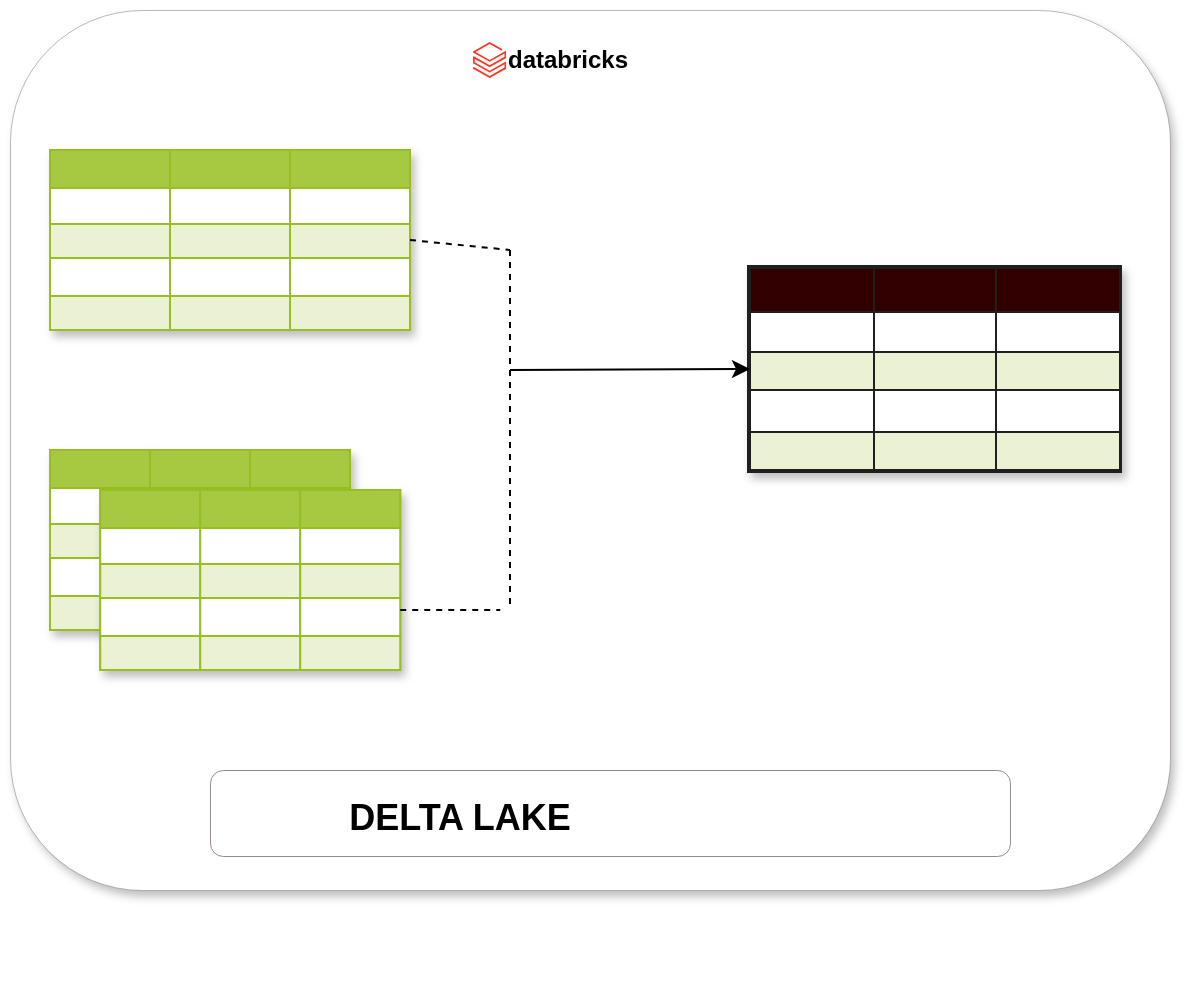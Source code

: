 <mxfile version="23.1.7" type="github">
  <diagram name="Page-1" id="fZ6psMWweICqWGpPFMGe">
    <mxGraphModel dx="1506" dy="908" grid="1" gridSize="10" guides="1" tooltips="1" connect="1" arrows="1" fold="1" page="1" pageScale="1" pageWidth="827" pageHeight="1169" math="0" shadow="0">
      <root>
        <mxCell id="0" />
        <mxCell id="1" parent="0" />
        <UserObject label="" link="https://avatars.githubusercontent.com/u/39938107?v=4" id="duEpT1VVlrIcYjsTAH1F-1">
          <mxCell style="rounded=1;whiteSpace=wrap;html=1;shadow=1;strokeColor=#806f6f;strokeWidth=0.25;" vertex="1" parent="1">
            <mxGeometry x="360" y="320" width="580" height="440" as="geometry" />
          </mxCell>
        </UserObject>
        <mxCell id="duEpT1VVlrIcYjsTAH1F-2" value="" style="image;aspect=fixed;html=1;points=[];align=center;fontSize=12;image=img/lib/azure2/analytics/Azure_Databricks.svg;" vertex="1" parent="1">
          <mxGeometry x="591.5" y="336" width="16.62" height="18" as="geometry" />
        </mxCell>
        <mxCell id="duEpT1VVlrIcYjsTAH1F-3" value="&lt;b&gt;databricks&lt;/b&gt;" style="text;html=1;align=center;verticalAlign=middle;whiteSpace=wrap;rounded=0;" vertex="1" parent="1">
          <mxGeometry x="608.5" y="330" width="60" height="30" as="geometry" />
        </mxCell>
        <mxCell id="duEpT1VVlrIcYjsTAH1F-4" value="Assets" style="childLayout=tableLayout;recursiveResize=0;strokeColor=#98bf21;fillColor=#A7C942;shadow=1;" vertex="1" parent="1">
          <mxGeometry x="380" y="390" width="180" height="90" as="geometry" />
        </mxCell>
        <mxCell id="duEpT1VVlrIcYjsTAH1F-5" style="shape=tableRow;horizontal=0;startSize=0;swimlaneHead=0;swimlaneBody=0;top=0;left=0;bottom=0;right=0;dropTarget=0;collapsible=0;recursiveResize=0;expand=0;fontStyle=0;strokeColor=inherit;fillColor=#ffffff;" vertex="1" parent="duEpT1VVlrIcYjsTAH1F-4">
          <mxGeometry width="180" height="19" as="geometry" />
        </mxCell>
        <mxCell id="duEpT1VVlrIcYjsTAH1F-6" value="" style="connectable=0;recursiveResize=0;strokeColor=inherit;fillColor=#A7C942;align=center;fontStyle=1;fontColor=#FFFFFF;html=1;" vertex="1" parent="duEpT1VVlrIcYjsTAH1F-5">
          <mxGeometry width="60" height="19" as="geometry">
            <mxRectangle width="60" height="19" as="alternateBounds" />
          </mxGeometry>
        </mxCell>
        <mxCell id="duEpT1VVlrIcYjsTAH1F-7" value="" style="connectable=0;recursiveResize=0;strokeColor=inherit;fillColor=#A7C942;align=center;fontStyle=1;fontColor=#FFFFFF;html=1;" vertex="1" parent="duEpT1VVlrIcYjsTAH1F-5">
          <mxGeometry x="60" width="60" height="19" as="geometry">
            <mxRectangle width="60" height="19" as="alternateBounds" />
          </mxGeometry>
        </mxCell>
        <mxCell id="duEpT1VVlrIcYjsTAH1F-8" value="" style="connectable=0;recursiveResize=0;strokeColor=inherit;fillColor=#A7C942;align=center;fontStyle=1;fontColor=#FFFFFF;html=1;" vertex="1" parent="duEpT1VVlrIcYjsTAH1F-5">
          <mxGeometry x="120" width="60" height="19" as="geometry">
            <mxRectangle width="60" height="19" as="alternateBounds" />
          </mxGeometry>
        </mxCell>
        <mxCell id="duEpT1VVlrIcYjsTAH1F-9" value="" style="shape=tableRow;horizontal=0;startSize=0;swimlaneHead=0;swimlaneBody=0;top=0;left=0;bottom=0;right=0;dropTarget=0;collapsible=0;recursiveResize=0;expand=0;fontStyle=0;strokeColor=inherit;fillColor=#ffffff;" vertex="1" parent="duEpT1VVlrIcYjsTAH1F-4">
          <mxGeometry y="19" width="180" height="18" as="geometry" />
        </mxCell>
        <mxCell id="duEpT1VVlrIcYjsTAH1F-10" value="" style="connectable=0;recursiveResize=0;strokeColor=inherit;fillColor=inherit;align=center;whiteSpace=wrap;html=1;" vertex="1" parent="duEpT1VVlrIcYjsTAH1F-9">
          <mxGeometry width="60" height="18" as="geometry">
            <mxRectangle width="60" height="18" as="alternateBounds" />
          </mxGeometry>
        </mxCell>
        <mxCell id="duEpT1VVlrIcYjsTAH1F-11" value="" style="connectable=0;recursiveResize=0;strokeColor=inherit;fillColor=inherit;align=center;whiteSpace=wrap;html=1;" vertex="1" parent="duEpT1VVlrIcYjsTAH1F-9">
          <mxGeometry x="60" width="60" height="18" as="geometry">
            <mxRectangle width="60" height="18" as="alternateBounds" />
          </mxGeometry>
        </mxCell>
        <mxCell id="duEpT1VVlrIcYjsTAH1F-12" value="" style="connectable=0;recursiveResize=0;strokeColor=inherit;fillColor=inherit;align=center;whiteSpace=wrap;html=1;" vertex="1" parent="duEpT1VVlrIcYjsTAH1F-9">
          <mxGeometry x="120" width="60" height="18" as="geometry">
            <mxRectangle width="60" height="18" as="alternateBounds" />
          </mxGeometry>
        </mxCell>
        <mxCell id="duEpT1VVlrIcYjsTAH1F-13" value="" style="shape=tableRow;horizontal=0;startSize=0;swimlaneHead=0;swimlaneBody=0;top=0;left=0;bottom=0;right=0;dropTarget=0;collapsible=0;recursiveResize=0;expand=0;fontStyle=1;strokeColor=inherit;fillColor=#EAF2D3;" vertex="1" parent="duEpT1VVlrIcYjsTAH1F-4">
          <mxGeometry y="37" width="180" height="17" as="geometry" />
        </mxCell>
        <mxCell id="duEpT1VVlrIcYjsTAH1F-14" value="" style="connectable=0;recursiveResize=0;strokeColor=inherit;fillColor=inherit;whiteSpace=wrap;html=1;" vertex="1" parent="duEpT1VVlrIcYjsTAH1F-13">
          <mxGeometry width="60" height="17" as="geometry">
            <mxRectangle width="60" height="17" as="alternateBounds" />
          </mxGeometry>
        </mxCell>
        <mxCell id="duEpT1VVlrIcYjsTAH1F-15" value="" style="connectable=0;recursiveResize=0;strokeColor=inherit;fillColor=inherit;whiteSpace=wrap;html=1;" vertex="1" parent="duEpT1VVlrIcYjsTAH1F-13">
          <mxGeometry x="60" width="60" height="17" as="geometry">
            <mxRectangle width="60" height="17" as="alternateBounds" />
          </mxGeometry>
        </mxCell>
        <mxCell id="duEpT1VVlrIcYjsTAH1F-16" value="" style="connectable=0;recursiveResize=0;strokeColor=inherit;fillColor=inherit;whiteSpace=wrap;html=1;" vertex="1" parent="duEpT1VVlrIcYjsTAH1F-13">
          <mxGeometry x="120" width="60" height="17" as="geometry">
            <mxRectangle width="60" height="17" as="alternateBounds" />
          </mxGeometry>
        </mxCell>
        <mxCell id="duEpT1VVlrIcYjsTAH1F-17" value="" style="shape=tableRow;horizontal=0;startSize=0;swimlaneHead=0;swimlaneBody=0;top=0;left=0;bottom=0;right=0;dropTarget=0;collapsible=0;recursiveResize=0;expand=0;fontStyle=0;strokeColor=inherit;fillColor=#ffffff;" vertex="1" parent="duEpT1VVlrIcYjsTAH1F-4">
          <mxGeometry y="54" width="180" height="19" as="geometry" />
        </mxCell>
        <mxCell id="duEpT1VVlrIcYjsTAH1F-18" value="" style="connectable=0;recursiveResize=0;strokeColor=inherit;fillColor=inherit;fontStyle=0;align=center;whiteSpace=wrap;html=1;" vertex="1" parent="duEpT1VVlrIcYjsTAH1F-17">
          <mxGeometry width="60" height="19" as="geometry">
            <mxRectangle width="60" height="19" as="alternateBounds" />
          </mxGeometry>
        </mxCell>
        <mxCell id="duEpT1VVlrIcYjsTAH1F-19" value="" style="connectable=0;recursiveResize=0;strokeColor=inherit;fillColor=inherit;fontStyle=0;align=center;whiteSpace=wrap;html=1;" vertex="1" parent="duEpT1VVlrIcYjsTAH1F-17">
          <mxGeometry x="60" width="60" height="19" as="geometry">
            <mxRectangle width="60" height="19" as="alternateBounds" />
          </mxGeometry>
        </mxCell>
        <mxCell id="duEpT1VVlrIcYjsTAH1F-20" value="" style="connectable=0;recursiveResize=0;strokeColor=inherit;fillColor=inherit;fontStyle=0;align=center;whiteSpace=wrap;html=1;" vertex="1" parent="duEpT1VVlrIcYjsTAH1F-17">
          <mxGeometry x="120" width="60" height="19" as="geometry">
            <mxRectangle width="60" height="19" as="alternateBounds" />
          </mxGeometry>
        </mxCell>
        <mxCell id="duEpT1VVlrIcYjsTAH1F-21" value="" style="shape=tableRow;horizontal=0;startSize=0;swimlaneHead=0;swimlaneBody=0;top=0;left=0;bottom=0;right=0;dropTarget=0;collapsible=0;recursiveResize=0;expand=0;fontStyle=1;strokeColor=inherit;fillColor=#EAF2D3;" vertex="1" parent="duEpT1VVlrIcYjsTAH1F-4">
          <mxGeometry y="73" width="180" height="17" as="geometry" />
        </mxCell>
        <mxCell id="duEpT1VVlrIcYjsTAH1F-22" value="" style="connectable=0;recursiveResize=0;strokeColor=inherit;fillColor=inherit;whiteSpace=wrap;html=1;" vertex="1" parent="duEpT1VVlrIcYjsTAH1F-21">
          <mxGeometry width="60" height="17" as="geometry">
            <mxRectangle width="60" height="17" as="alternateBounds" />
          </mxGeometry>
        </mxCell>
        <mxCell id="duEpT1VVlrIcYjsTAH1F-23" value="" style="connectable=0;recursiveResize=0;strokeColor=inherit;fillColor=inherit;whiteSpace=wrap;html=1;" vertex="1" parent="duEpT1VVlrIcYjsTAH1F-21">
          <mxGeometry x="60" width="60" height="17" as="geometry">
            <mxRectangle width="60" height="17" as="alternateBounds" />
          </mxGeometry>
        </mxCell>
        <mxCell id="duEpT1VVlrIcYjsTAH1F-24" value="" style="connectable=0;recursiveResize=0;strokeColor=inherit;fillColor=inherit;whiteSpace=wrap;html=1;" vertex="1" parent="duEpT1VVlrIcYjsTAH1F-21">
          <mxGeometry x="120" width="60" height="17" as="geometry">
            <mxRectangle width="60" height="17" as="alternateBounds" />
          </mxGeometry>
        </mxCell>
        <mxCell id="duEpT1VVlrIcYjsTAH1F-25" value="Assets" style="childLayout=tableLayout;recursiveResize=0;strokeColor=#98bf21;fillColor=#A7C942;shadow=1;" vertex="1" parent="1">
          <mxGeometry x="380" y="540" width="150" height="90" as="geometry" />
        </mxCell>
        <mxCell id="duEpT1VVlrIcYjsTAH1F-26" style="shape=tableRow;horizontal=0;startSize=0;swimlaneHead=0;swimlaneBody=0;top=0;left=0;bottom=0;right=0;dropTarget=0;collapsible=0;recursiveResize=0;expand=0;fontStyle=0;strokeColor=inherit;fillColor=#ffffff;" vertex="1" parent="duEpT1VVlrIcYjsTAH1F-25">
          <mxGeometry width="150" height="19" as="geometry" />
        </mxCell>
        <mxCell id="duEpT1VVlrIcYjsTAH1F-27" value="" style="connectable=0;recursiveResize=0;strokeColor=inherit;fillColor=#A7C942;align=center;fontStyle=1;fontColor=#FFFFFF;html=1;" vertex="1" parent="duEpT1VVlrIcYjsTAH1F-26">
          <mxGeometry width="50" height="19" as="geometry">
            <mxRectangle width="50" height="19" as="alternateBounds" />
          </mxGeometry>
        </mxCell>
        <mxCell id="duEpT1VVlrIcYjsTAH1F-28" value="" style="connectable=0;recursiveResize=0;strokeColor=inherit;fillColor=#A7C942;align=center;fontStyle=1;fontColor=#FFFFFF;html=1;" vertex="1" parent="duEpT1VVlrIcYjsTAH1F-26">
          <mxGeometry x="50" width="50" height="19" as="geometry">
            <mxRectangle width="50" height="19" as="alternateBounds" />
          </mxGeometry>
        </mxCell>
        <mxCell id="duEpT1VVlrIcYjsTAH1F-29" value="" style="connectable=0;recursiveResize=0;strokeColor=inherit;fillColor=#A7C942;align=center;fontStyle=1;fontColor=#FFFFFF;html=1;" vertex="1" parent="duEpT1VVlrIcYjsTAH1F-26">
          <mxGeometry x="100" width="50" height="19" as="geometry">
            <mxRectangle width="50" height="19" as="alternateBounds" />
          </mxGeometry>
        </mxCell>
        <mxCell id="duEpT1VVlrIcYjsTAH1F-30" value="" style="shape=tableRow;horizontal=0;startSize=0;swimlaneHead=0;swimlaneBody=0;top=0;left=0;bottom=0;right=0;dropTarget=0;collapsible=0;recursiveResize=0;expand=0;fontStyle=0;strokeColor=inherit;fillColor=#ffffff;" vertex="1" parent="duEpT1VVlrIcYjsTAH1F-25">
          <mxGeometry y="19" width="150" height="18" as="geometry" />
        </mxCell>
        <mxCell id="duEpT1VVlrIcYjsTAH1F-31" value="" style="connectable=0;recursiveResize=0;strokeColor=inherit;fillColor=inherit;align=center;whiteSpace=wrap;html=1;" vertex="1" parent="duEpT1VVlrIcYjsTAH1F-30">
          <mxGeometry width="50" height="18" as="geometry">
            <mxRectangle width="50" height="18" as="alternateBounds" />
          </mxGeometry>
        </mxCell>
        <mxCell id="duEpT1VVlrIcYjsTAH1F-32" value="" style="connectable=0;recursiveResize=0;strokeColor=inherit;fillColor=inherit;align=center;whiteSpace=wrap;html=1;" vertex="1" parent="duEpT1VVlrIcYjsTAH1F-30">
          <mxGeometry x="50" width="50" height="18" as="geometry">
            <mxRectangle width="50" height="18" as="alternateBounds" />
          </mxGeometry>
        </mxCell>
        <mxCell id="duEpT1VVlrIcYjsTAH1F-33" value="" style="connectable=0;recursiveResize=0;strokeColor=inherit;fillColor=inherit;align=center;whiteSpace=wrap;html=1;" vertex="1" parent="duEpT1VVlrIcYjsTAH1F-30">
          <mxGeometry x="100" width="50" height="18" as="geometry">
            <mxRectangle width="50" height="18" as="alternateBounds" />
          </mxGeometry>
        </mxCell>
        <mxCell id="duEpT1VVlrIcYjsTAH1F-34" value="" style="shape=tableRow;horizontal=0;startSize=0;swimlaneHead=0;swimlaneBody=0;top=0;left=0;bottom=0;right=0;dropTarget=0;collapsible=0;recursiveResize=0;expand=0;fontStyle=1;strokeColor=inherit;fillColor=#EAF2D3;" vertex="1" parent="duEpT1VVlrIcYjsTAH1F-25">
          <mxGeometry y="37" width="150" height="17" as="geometry" />
        </mxCell>
        <mxCell id="duEpT1VVlrIcYjsTAH1F-35" value="" style="connectable=0;recursiveResize=0;strokeColor=inherit;fillColor=inherit;whiteSpace=wrap;html=1;" vertex="1" parent="duEpT1VVlrIcYjsTAH1F-34">
          <mxGeometry width="50" height="17" as="geometry">
            <mxRectangle width="50" height="17" as="alternateBounds" />
          </mxGeometry>
        </mxCell>
        <mxCell id="duEpT1VVlrIcYjsTAH1F-36" value="" style="connectable=0;recursiveResize=0;strokeColor=inherit;fillColor=inherit;whiteSpace=wrap;html=1;" vertex="1" parent="duEpT1VVlrIcYjsTAH1F-34">
          <mxGeometry x="50" width="50" height="17" as="geometry">
            <mxRectangle width="50" height="17" as="alternateBounds" />
          </mxGeometry>
        </mxCell>
        <mxCell id="duEpT1VVlrIcYjsTAH1F-37" value="" style="connectable=0;recursiveResize=0;strokeColor=inherit;fillColor=inherit;whiteSpace=wrap;html=1;" vertex="1" parent="duEpT1VVlrIcYjsTAH1F-34">
          <mxGeometry x="100" width="50" height="17" as="geometry">
            <mxRectangle width="50" height="17" as="alternateBounds" />
          </mxGeometry>
        </mxCell>
        <mxCell id="duEpT1VVlrIcYjsTAH1F-38" value="" style="shape=tableRow;horizontal=0;startSize=0;swimlaneHead=0;swimlaneBody=0;top=0;left=0;bottom=0;right=0;dropTarget=0;collapsible=0;recursiveResize=0;expand=0;fontStyle=0;strokeColor=inherit;fillColor=#ffffff;" vertex="1" parent="duEpT1VVlrIcYjsTAH1F-25">
          <mxGeometry y="54" width="150" height="19" as="geometry" />
        </mxCell>
        <mxCell id="duEpT1VVlrIcYjsTAH1F-39" value="" style="connectable=0;recursiveResize=0;strokeColor=inherit;fillColor=inherit;fontStyle=0;align=center;whiteSpace=wrap;html=1;" vertex="1" parent="duEpT1VVlrIcYjsTAH1F-38">
          <mxGeometry width="50" height="19" as="geometry">
            <mxRectangle width="50" height="19" as="alternateBounds" />
          </mxGeometry>
        </mxCell>
        <mxCell id="duEpT1VVlrIcYjsTAH1F-40" value="" style="connectable=0;recursiveResize=0;strokeColor=inherit;fillColor=inherit;fontStyle=0;align=center;whiteSpace=wrap;html=1;" vertex="1" parent="duEpT1VVlrIcYjsTAH1F-38">
          <mxGeometry x="50" width="50" height="19" as="geometry">
            <mxRectangle width="50" height="19" as="alternateBounds" />
          </mxGeometry>
        </mxCell>
        <mxCell id="duEpT1VVlrIcYjsTAH1F-41" value="" style="connectable=0;recursiveResize=0;strokeColor=inherit;fillColor=inherit;fontStyle=0;align=center;whiteSpace=wrap;html=1;" vertex="1" parent="duEpT1VVlrIcYjsTAH1F-38">
          <mxGeometry x="100" width="50" height="19" as="geometry">
            <mxRectangle width="50" height="19" as="alternateBounds" />
          </mxGeometry>
        </mxCell>
        <mxCell id="duEpT1VVlrIcYjsTAH1F-42" value="" style="shape=tableRow;horizontal=0;startSize=0;swimlaneHead=0;swimlaneBody=0;top=0;left=0;bottom=0;right=0;dropTarget=0;collapsible=0;recursiveResize=0;expand=0;fontStyle=1;strokeColor=inherit;fillColor=#EAF2D3;" vertex="1" parent="duEpT1VVlrIcYjsTAH1F-25">
          <mxGeometry y="73" width="150" height="17" as="geometry" />
        </mxCell>
        <mxCell id="duEpT1VVlrIcYjsTAH1F-43" value="" style="connectable=0;recursiveResize=0;strokeColor=inherit;fillColor=inherit;whiteSpace=wrap;html=1;" vertex="1" parent="duEpT1VVlrIcYjsTAH1F-42">
          <mxGeometry width="50" height="17" as="geometry">
            <mxRectangle width="50" height="17" as="alternateBounds" />
          </mxGeometry>
        </mxCell>
        <mxCell id="duEpT1VVlrIcYjsTAH1F-44" value="" style="connectable=0;recursiveResize=0;strokeColor=inherit;fillColor=inherit;whiteSpace=wrap;html=1;" vertex="1" parent="duEpT1VVlrIcYjsTAH1F-42">
          <mxGeometry x="50" width="50" height="17" as="geometry">
            <mxRectangle width="50" height="17" as="alternateBounds" />
          </mxGeometry>
        </mxCell>
        <mxCell id="duEpT1VVlrIcYjsTAH1F-45" value="" style="connectable=0;recursiveResize=0;strokeColor=inherit;fillColor=inherit;whiteSpace=wrap;html=1;" vertex="1" parent="duEpT1VVlrIcYjsTAH1F-42">
          <mxGeometry x="100" width="50" height="17" as="geometry">
            <mxRectangle width="50" height="17" as="alternateBounds" />
          </mxGeometry>
        </mxCell>
        <mxCell id="duEpT1VVlrIcYjsTAH1F-46" value="Assets" style="childLayout=tableLayout;recursiveResize=0;strokeColor=#98bf21;fillColor=#A7C942;shadow=1;" vertex="1" parent="1">
          <mxGeometry x="405.12" y="560" width="150" height="90" as="geometry" />
        </mxCell>
        <mxCell id="duEpT1VVlrIcYjsTAH1F-47" style="shape=tableRow;horizontal=0;startSize=0;swimlaneHead=0;swimlaneBody=0;top=0;left=0;bottom=0;right=0;dropTarget=0;collapsible=0;recursiveResize=0;expand=0;fontStyle=0;strokeColor=inherit;fillColor=#ffffff;" vertex="1" parent="duEpT1VVlrIcYjsTAH1F-46">
          <mxGeometry width="150" height="19" as="geometry" />
        </mxCell>
        <mxCell id="duEpT1VVlrIcYjsTAH1F-48" value="" style="connectable=0;recursiveResize=0;strokeColor=inherit;fillColor=#A7C942;align=center;fontStyle=1;fontColor=#FFFFFF;html=1;" vertex="1" parent="duEpT1VVlrIcYjsTAH1F-47">
          <mxGeometry width="50" height="19" as="geometry">
            <mxRectangle width="50" height="19" as="alternateBounds" />
          </mxGeometry>
        </mxCell>
        <mxCell id="duEpT1VVlrIcYjsTAH1F-49" value="" style="connectable=0;recursiveResize=0;strokeColor=inherit;fillColor=#A7C942;align=center;fontStyle=1;fontColor=#FFFFFF;html=1;" vertex="1" parent="duEpT1VVlrIcYjsTAH1F-47">
          <mxGeometry x="50" width="50" height="19" as="geometry">
            <mxRectangle width="50" height="19" as="alternateBounds" />
          </mxGeometry>
        </mxCell>
        <mxCell id="duEpT1VVlrIcYjsTAH1F-50" value="" style="connectable=0;recursiveResize=0;strokeColor=inherit;fillColor=#A7C942;align=center;fontStyle=1;fontColor=#FFFFFF;html=1;" vertex="1" parent="duEpT1VVlrIcYjsTAH1F-47">
          <mxGeometry x="100" width="50" height="19" as="geometry">
            <mxRectangle width="50" height="19" as="alternateBounds" />
          </mxGeometry>
        </mxCell>
        <mxCell id="duEpT1VVlrIcYjsTAH1F-51" value="" style="shape=tableRow;horizontal=0;startSize=0;swimlaneHead=0;swimlaneBody=0;top=0;left=0;bottom=0;right=0;dropTarget=0;collapsible=0;recursiveResize=0;expand=0;fontStyle=0;strokeColor=inherit;fillColor=#ffffff;" vertex="1" parent="duEpT1VVlrIcYjsTAH1F-46">
          <mxGeometry y="19" width="150" height="18" as="geometry" />
        </mxCell>
        <mxCell id="duEpT1VVlrIcYjsTAH1F-52" value="" style="connectable=0;recursiveResize=0;strokeColor=inherit;fillColor=inherit;align=center;whiteSpace=wrap;html=1;" vertex="1" parent="duEpT1VVlrIcYjsTAH1F-51">
          <mxGeometry width="50" height="18" as="geometry">
            <mxRectangle width="50" height="18" as="alternateBounds" />
          </mxGeometry>
        </mxCell>
        <mxCell id="duEpT1VVlrIcYjsTAH1F-53" value="" style="connectable=0;recursiveResize=0;strokeColor=inherit;fillColor=inherit;align=center;whiteSpace=wrap;html=1;" vertex="1" parent="duEpT1VVlrIcYjsTAH1F-51">
          <mxGeometry x="50" width="50" height="18" as="geometry">
            <mxRectangle width="50" height="18" as="alternateBounds" />
          </mxGeometry>
        </mxCell>
        <mxCell id="duEpT1VVlrIcYjsTAH1F-54" value="" style="connectable=0;recursiveResize=0;strokeColor=inherit;fillColor=inherit;align=center;whiteSpace=wrap;html=1;" vertex="1" parent="duEpT1VVlrIcYjsTAH1F-51">
          <mxGeometry x="100" width="50" height="18" as="geometry">
            <mxRectangle width="50" height="18" as="alternateBounds" />
          </mxGeometry>
        </mxCell>
        <mxCell id="duEpT1VVlrIcYjsTAH1F-55" value="" style="shape=tableRow;horizontal=0;startSize=0;swimlaneHead=0;swimlaneBody=0;top=0;left=0;bottom=0;right=0;dropTarget=0;collapsible=0;recursiveResize=0;expand=0;fontStyle=1;strokeColor=inherit;fillColor=#EAF2D3;" vertex="1" parent="duEpT1VVlrIcYjsTAH1F-46">
          <mxGeometry y="37" width="150" height="17" as="geometry" />
        </mxCell>
        <mxCell id="duEpT1VVlrIcYjsTAH1F-56" value="" style="connectable=0;recursiveResize=0;strokeColor=inherit;fillColor=inherit;whiteSpace=wrap;html=1;" vertex="1" parent="duEpT1VVlrIcYjsTAH1F-55">
          <mxGeometry width="50" height="17" as="geometry">
            <mxRectangle width="50" height="17" as="alternateBounds" />
          </mxGeometry>
        </mxCell>
        <mxCell id="duEpT1VVlrIcYjsTAH1F-57" value="" style="connectable=0;recursiveResize=0;strokeColor=inherit;fillColor=inherit;whiteSpace=wrap;html=1;" vertex="1" parent="duEpT1VVlrIcYjsTAH1F-55">
          <mxGeometry x="50" width="50" height="17" as="geometry">
            <mxRectangle width="50" height="17" as="alternateBounds" />
          </mxGeometry>
        </mxCell>
        <mxCell id="duEpT1VVlrIcYjsTAH1F-58" value="" style="connectable=0;recursiveResize=0;strokeColor=inherit;fillColor=inherit;whiteSpace=wrap;html=1;" vertex="1" parent="duEpT1VVlrIcYjsTAH1F-55">
          <mxGeometry x="100" width="50" height="17" as="geometry">
            <mxRectangle width="50" height="17" as="alternateBounds" />
          </mxGeometry>
        </mxCell>
        <mxCell id="duEpT1VVlrIcYjsTAH1F-59" value="" style="shape=tableRow;horizontal=0;startSize=0;swimlaneHead=0;swimlaneBody=0;top=0;left=0;bottom=0;right=0;dropTarget=0;collapsible=0;recursiveResize=0;expand=0;fontStyle=0;strokeColor=inherit;fillColor=#ffffff;" vertex="1" parent="duEpT1VVlrIcYjsTAH1F-46">
          <mxGeometry y="54" width="150" height="19" as="geometry" />
        </mxCell>
        <mxCell id="duEpT1VVlrIcYjsTAH1F-60" value="" style="connectable=0;recursiveResize=0;strokeColor=inherit;fillColor=inherit;fontStyle=0;align=center;whiteSpace=wrap;html=1;" vertex="1" parent="duEpT1VVlrIcYjsTAH1F-59">
          <mxGeometry width="50" height="19" as="geometry">
            <mxRectangle width="50" height="19" as="alternateBounds" />
          </mxGeometry>
        </mxCell>
        <mxCell id="duEpT1VVlrIcYjsTAH1F-61" value="" style="connectable=0;recursiveResize=0;strokeColor=inherit;fillColor=inherit;fontStyle=0;align=center;whiteSpace=wrap;html=1;" vertex="1" parent="duEpT1VVlrIcYjsTAH1F-59">
          <mxGeometry x="50" width="50" height="19" as="geometry">
            <mxRectangle width="50" height="19" as="alternateBounds" />
          </mxGeometry>
        </mxCell>
        <mxCell id="duEpT1VVlrIcYjsTAH1F-62" value="" style="connectable=0;recursiveResize=0;strokeColor=inherit;fillColor=inherit;fontStyle=0;align=center;whiteSpace=wrap;html=1;" vertex="1" parent="duEpT1VVlrIcYjsTAH1F-59">
          <mxGeometry x="100" width="50" height="19" as="geometry">
            <mxRectangle width="50" height="19" as="alternateBounds" />
          </mxGeometry>
        </mxCell>
        <mxCell id="duEpT1VVlrIcYjsTAH1F-63" value="" style="shape=tableRow;horizontal=0;startSize=0;swimlaneHead=0;swimlaneBody=0;top=0;left=0;bottom=0;right=0;dropTarget=0;collapsible=0;recursiveResize=0;expand=0;fontStyle=1;strokeColor=inherit;fillColor=#EAF2D3;" vertex="1" parent="duEpT1VVlrIcYjsTAH1F-46">
          <mxGeometry y="73" width="150" height="17" as="geometry" />
        </mxCell>
        <mxCell id="duEpT1VVlrIcYjsTAH1F-64" value="" style="connectable=0;recursiveResize=0;strokeColor=inherit;fillColor=inherit;whiteSpace=wrap;html=1;" vertex="1" parent="duEpT1VVlrIcYjsTAH1F-63">
          <mxGeometry width="50" height="17" as="geometry">
            <mxRectangle width="50" height="17" as="alternateBounds" />
          </mxGeometry>
        </mxCell>
        <mxCell id="duEpT1VVlrIcYjsTAH1F-65" value="" style="connectable=0;recursiveResize=0;strokeColor=inherit;fillColor=inherit;whiteSpace=wrap;html=1;" vertex="1" parent="duEpT1VVlrIcYjsTAH1F-63">
          <mxGeometry x="50" width="50" height="17" as="geometry">
            <mxRectangle width="50" height="17" as="alternateBounds" />
          </mxGeometry>
        </mxCell>
        <mxCell id="duEpT1VVlrIcYjsTAH1F-66" value="" style="connectable=0;recursiveResize=0;strokeColor=inherit;fillColor=inherit;whiteSpace=wrap;html=1;" vertex="1" parent="duEpT1VVlrIcYjsTAH1F-63">
          <mxGeometry x="100" width="50" height="17" as="geometry">
            <mxRectangle width="50" height="17" as="alternateBounds" />
          </mxGeometry>
        </mxCell>
        <mxCell id="duEpT1VVlrIcYjsTAH1F-67" value="Assets" style="childLayout=tableLayout;recursiveResize=0;strokeColor=#1f1f1e;fillColor=#330000;shadow=1;gradientColor=none;fillStyle=solid;strokeWidth=3;" vertex="1" parent="1">
          <mxGeometry x="730" y="449" width="184.5" height="101" as="geometry" />
        </mxCell>
        <mxCell id="duEpT1VVlrIcYjsTAH1F-68" style="shape=tableRow;horizontal=0;startSize=0;swimlaneHead=0;swimlaneBody=0;top=0;left=0;bottom=0;right=0;dropTarget=0;collapsible=0;recursiveResize=0;expand=0;fontStyle=0;strokeColor=inherit;fillColor=#ffffff;" vertex="1" parent="duEpT1VVlrIcYjsTAH1F-67">
          <mxGeometry width="184.5" height="22" as="geometry" />
        </mxCell>
        <mxCell id="duEpT1VVlrIcYjsTAH1F-69" value="" style="connectable=0;recursiveResize=0;strokeColor=inherit;fillColor=#330000;align=center;fontStyle=1;fontColor=#FFFFFF;html=1;" vertex="1" parent="duEpT1VVlrIcYjsTAH1F-68">
          <mxGeometry width="62" height="22" as="geometry">
            <mxRectangle width="62" height="22" as="alternateBounds" />
          </mxGeometry>
        </mxCell>
        <mxCell id="duEpT1VVlrIcYjsTAH1F-70" value="" style="connectable=0;recursiveResize=0;strokeColor=inherit;fillColor=#330000;align=center;fontStyle=1;fontColor=#FFFFFF;html=1;" vertex="1" parent="duEpT1VVlrIcYjsTAH1F-68">
          <mxGeometry x="62" width="61" height="22" as="geometry">
            <mxRectangle width="61" height="22" as="alternateBounds" />
          </mxGeometry>
        </mxCell>
        <mxCell id="duEpT1VVlrIcYjsTAH1F-71" value="" style="connectable=0;recursiveResize=0;strokeColor=inherit;fillColor=#330000;align=center;fontStyle=1;fontColor=#FFFFFF;html=1;" vertex="1" parent="duEpT1VVlrIcYjsTAH1F-68">
          <mxGeometry x="123" width="62" height="22" as="geometry">
            <mxRectangle width="62" height="22" as="alternateBounds" />
          </mxGeometry>
        </mxCell>
        <mxCell id="duEpT1VVlrIcYjsTAH1F-72" value="" style="shape=tableRow;horizontal=0;startSize=0;swimlaneHead=0;swimlaneBody=0;top=0;left=0;bottom=0;right=0;dropTarget=0;collapsible=0;recursiveResize=0;expand=0;fontStyle=0;strokeColor=inherit;fillColor=#ffffff;" vertex="1" parent="duEpT1VVlrIcYjsTAH1F-67">
          <mxGeometry y="22" width="184.5" height="20" as="geometry" />
        </mxCell>
        <mxCell id="duEpT1VVlrIcYjsTAH1F-73" value="" style="connectable=0;recursiveResize=0;strokeColor=inherit;fillColor=inherit;align=center;whiteSpace=wrap;html=1;" vertex="1" parent="duEpT1VVlrIcYjsTAH1F-72">
          <mxGeometry width="62" height="20" as="geometry">
            <mxRectangle width="62" height="20" as="alternateBounds" />
          </mxGeometry>
        </mxCell>
        <mxCell id="duEpT1VVlrIcYjsTAH1F-74" value="" style="connectable=0;recursiveResize=0;strokeColor=inherit;fillColor=inherit;align=center;whiteSpace=wrap;html=1;" vertex="1" parent="duEpT1VVlrIcYjsTAH1F-72">
          <mxGeometry x="62" width="61" height="20" as="geometry">
            <mxRectangle width="61" height="20" as="alternateBounds" />
          </mxGeometry>
        </mxCell>
        <mxCell id="duEpT1VVlrIcYjsTAH1F-75" value="" style="connectable=0;recursiveResize=0;strokeColor=inherit;fillColor=inherit;align=center;whiteSpace=wrap;html=1;" vertex="1" parent="duEpT1VVlrIcYjsTAH1F-72">
          <mxGeometry x="123" width="62" height="20" as="geometry">
            <mxRectangle width="62" height="20" as="alternateBounds" />
          </mxGeometry>
        </mxCell>
        <mxCell id="duEpT1VVlrIcYjsTAH1F-76" value="" style="shape=tableRow;horizontal=0;startSize=0;swimlaneHead=0;swimlaneBody=0;top=0;left=0;bottom=0;right=0;dropTarget=0;collapsible=0;recursiveResize=0;expand=0;fontStyle=1;strokeColor=inherit;fillColor=#EAF2D3;swimlaneFillColor=#131111;" vertex="1" parent="duEpT1VVlrIcYjsTAH1F-67">
          <mxGeometry y="42" width="184.5" height="19" as="geometry" />
        </mxCell>
        <mxCell id="duEpT1VVlrIcYjsTAH1F-77" value="" style="connectable=0;recursiveResize=0;strokeColor=inherit;fillColor=inherit;whiteSpace=wrap;html=1;" vertex="1" parent="duEpT1VVlrIcYjsTAH1F-76">
          <mxGeometry width="62" height="19" as="geometry">
            <mxRectangle width="62" height="19" as="alternateBounds" />
          </mxGeometry>
        </mxCell>
        <mxCell id="duEpT1VVlrIcYjsTAH1F-78" value="" style="connectable=0;recursiveResize=0;strokeColor=inherit;fillColor=inherit;whiteSpace=wrap;html=1;" vertex="1" parent="duEpT1VVlrIcYjsTAH1F-76">
          <mxGeometry x="62" width="61" height="19" as="geometry">
            <mxRectangle width="61" height="19" as="alternateBounds" />
          </mxGeometry>
        </mxCell>
        <mxCell id="duEpT1VVlrIcYjsTAH1F-79" value="" style="connectable=0;recursiveResize=0;strokeColor=inherit;fillColor=inherit;whiteSpace=wrap;html=1;" vertex="1" parent="duEpT1VVlrIcYjsTAH1F-76">
          <mxGeometry x="123" width="62" height="19" as="geometry">
            <mxRectangle width="62" height="19" as="alternateBounds" />
          </mxGeometry>
        </mxCell>
        <mxCell id="duEpT1VVlrIcYjsTAH1F-80" value="" style="shape=tableRow;horizontal=0;startSize=0;swimlaneHead=0;swimlaneBody=0;top=0;left=0;bottom=0;right=0;dropTarget=0;collapsible=0;recursiveResize=0;expand=0;fontStyle=0;strokeColor=inherit;fillColor=#ffffff;" vertex="1" parent="duEpT1VVlrIcYjsTAH1F-67">
          <mxGeometry y="61" width="184.5" height="21" as="geometry" />
        </mxCell>
        <mxCell id="duEpT1VVlrIcYjsTAH1F-81" value="" style="connectable=0;recursiveResize=0;strokeColor=inherit;fillColor=inherit;fontStyle=0;align=center;whiteSpace=wrap;html=1;" vertex="1" parent="duEpT1VVlrIcYjsTAH1F-80">
          <mxGeometry width="62" height="21" as="geometry">
            <mxRectangle width="62" height="21" as="alternateBounds" />
          </mxGeometry>
        </mxCell>
        <mxCell id="duEpT1VVlrIcYjsTAH1F-82" value="" style="connectable=0;recursiveResize=0;strokeColor=inherit;fillColor=inherit;fontStyle=0;align=center;whiteSpace=wrap;html=1;" vertex="1" parent="duEpT1VVlrIcYjsTAH1F-80">
          <mxGeometry x="62" width="61" height="21" as="geometry">
            <mxRectangle width="61" height="21" as="alternateBounds" />
          </mxGeometry>
        </mxCell>
        <mxCell id="duEpT1VVlrIcYjsTAH1F-83" value="" style="connectable=0;recursiveResize=0;strokeColor=inherit;fillColor=inherit;fontStyle=0;align=center;whiteSpace=wrap;html=1;" vertex="1" parent="duEpT1VVlrIcYjsTAH1F-80">
          <mxGeometry x="123" width="62" height="21" as="geometry">
            <mxRectangle width="62" height="21" as="alternateBounds" />
          </mxGeometry>
        </mxCell>
        <mxCell id="duEpT1VVlrIcYjsTAH1F-84" value="" style="shape=tableRow;horizontal=0;startSize=0;swimlaneHead=0;swimlaneBody=0;top=0;left=0;bottom=0;right=0;dropTarget=0;collapsible=0;recursiveResize=0;expand=0;fontStyle=1;strokeColor=inherit;fillColor=#EAF2D3;" vertex="1" parent="duEpT1VVlrIcYjsTAH1F-67">
          <mxGeometry y="82" width="184.5" height="19" as="geometry" />
        </mxCell>
        <mxCell id="duEpT1VVlrIcYjsTAH1F-85" value="" style="connectable=0;recursiveResize=0;strokeColor=inherit;fillColor=inherit;whiteSpace=wrap;html=1;" vertex="1" parent="duEpT1VVlrIcYjsTAH1F-84">
          <mxGeometry width="62" height="19" as="geometry">
            <mxRectangle width="62" height="19" as="alternateBounds" />
          </mxGeometry>
        </mxCell>
        <mxCell id="duEpT1VVlrIcYjsTAH1F-86" value="" style="connectable=0;recursiveResize=0;strokeColor=inherit;fillColor=inherit;whiteSpace=wrap;html=1;" vertex="1" parent="duEpT1VVlrIcYjsTAH1F-84">
          <mxGeometry x="62" width="61" height="19" as="geometry">
            <mxRectangle width="61" height="19" as="alternateBounds" />
          </mxGeometry>
        </mxCell>
        <mxCell id="duEpT1VVlrIcYjsTAH1F-87" value="" style="connectable=0;recursiveResize=0;strokeColor=inherit;fillColor=inherit;whiteSpace=wrap;html=1;" vertex="1" parent="duEpT1VVlrIcYjsTAH1F-84">
          <mxGeometry x="123" width="62" height="19" as="geometry">
            <mxRectangle width="62" height="19" as="alternateBounds" />
          </mxGeometry>
        </mxCell>
        <mxCell id="duEpT1VVlrIcYjsTAH1F-90" value="" style="endArrow=none;dashed=1;html=1;rounded=0;exitX=1;exitY=0.5;exitDx=0;exitDy=0;" edge="1" parent="1" source="duEpT1VVlrIcYjsTAH1F-4">
          <mxGeometry width="50" height="50" relative="1" as="geometry">
            <mxPoint x="610" y="520" as="sourcePoint" />
            <mxPoint x="610" y="440" as="targetPoint" />
          </mxGeometry>
        </mxCell>
        <mxCell id="duEpT1VVlrIcYjsTAH1F-91" value="" style="endArrow=none;dashed=1;html=1;rounded=0;" edge="1" parent="1">
          <mxGeometry width="50" height="50" relative="1" as="geometry">
            <mxPoint x="610" y="440" as="sourcePoint" />
            <mxPoint x="610" y="440" as="targetPoint" />
          </mxGeometry>
        </mxCell>
        <mxCell id="duEpT1VVlrIcYjsTAH1F-92" value="" style="endArrow=none;dashed=1;html=1;rounded=0;exitX=1;exitY=0.5;exitDx=0;exitDy=0;entryX=0.427;entryY=0.311;entryDx=0;entryDy=0;entryPerimeter=0;" edge="1" parent="1">
          <mxGeometry width="50" height="50" relative="1" as="geometry">
            <mxPoint x="555.12" y="620" as="sourcePoint" />
            <mxPoint x="605.12" y="620" as="targetPoint" />
          </mxGeometry>
        </mxCell>
        <mxCell id="duEpT1VVlrIcYjsTAH1F-93" value="" style="endArrow=none;dashed=1;html=1;rounded=0;" edge="1" parent="1">
          <mxGeometry width="50" height="50" relative="1" as="geometry">
            <mxPoint x="610" y="440" as="sourcePoint" />
            <mxPoint x="610" y="620" as="targetPoint" />
          </mxGeometry>
        </mxCell>
        <mxCell id="duEpT1VVlrIcYjsTAH1F-94" value="" style="endArrow=classic;html=1;rounded=0;entryX=0;entryY=0.5;entryDx=0;entryDy=0;" edge="1" parent="1" target="duEpT1VVlrIcYjsTAH1F-67">
          <mxGeometry width="50" height="50" relative="1" as="geometry">
            <mxPoint x="610" y="500" as="sourcePoint" />
            <mxPoint x="700" y="500" as="targetPoint" />
          </mxGeometry>
        </mxCell>
        <mxCell id="duEpT1VVlrIcYjsTAH1F-95" value="" style="rounded=1;whiteSpace=wrap;html=1;strokeColor=#7c6e6e;opacity=80;strokeWidth=0.5;" vertex="1" parent="1">
          <mxGeometry x="460" y="700" width="400" height="43" as="geometry" />
        </mxCell>
        <mxCell id="duEpT1VVlrIcYjsTAH1F-96" value="" style="shape=image;verticalLabelPosition=bottom;labelBackgroundColor=default;verticalAlign=top;aspect=fixed;imageAspect=0;image=https://delta.io/static/3bd8fea55ff57287371f4714232cd4ef/f3063/delta-lake-logo.png;" vertex="1" parent="1">
          <mxGeometry x="490.31" y="707.7" width="29.69" height="28.8" as="geometry" />
        </mxCell>
        <mxCell id="duEpT1VVlrIcYjsTAH1F-97" value="&lt;h1&gt;&lt;font style=&quot;font-size: 18px;&quot;&gt;DELTA LAKE&lt;/font&gt;&lt;/h1&gt;" style="text;html=1;align=center;verticalAlign=middle;whiteSpace=wrap;rounded=0;" vertex="1" parent="1">
          <mxGeometry x="520" y="706.5" width="130" height="30" as="geometry" />
        </mxCell>
        <mxCell id="duEpT1VVlrIcYjsTAH1F-100" value="" style="shape=image;verticalLabelPosition=bottom;labelBackgroundColor=default;verticalAlign=top;aspect=fixed;imageAspect=0;image=https://miro.medium.com/v2/resize:fit:700/0*PXYb-dfRKXwOxY3X.png;" vertex="1" parent="1">
          <mxGeometry x="700" y="710" width="72.18" height="26.5" as="geometry" />
        </mxCell>
        <mxCell id="duEpT1VVlrIcYjsTAH1F-101" value="" style="shape=image;verticalLabelPosition=bottom;labelBackgroundColor=default;verticalAlign=top;aspect=fixed;imageAspect=0;image=https://www.pikpng.com/pngl/m/597-5975393_microsoft-azure-logo-windows-microsoft-azure-logo-svg.png;" vertex="1" parent="1">
          <mxGeometry x="560" y="770.0" width="140" height="47.17" as="geometry" />
        </mxCell>
      </root>
    </mxGraphModel>
  </diagram>
</mxfile>
